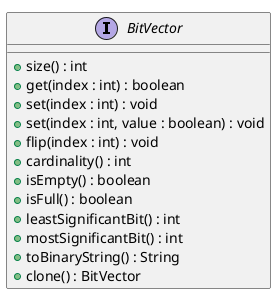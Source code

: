 @startuml
!pragma layout smetana

interface BitVector {
    + size() : int
    + get(index : int) : boolean
    + set(index : int) : void
    + set(index : int, value : boolean) : void
    + flip(index : int) : void
    + cardinality() : int
    + isEmpty() : boolean
    + isFull() : boolean
    + leastSignificantBit() : int
    + mostSignificantBit() : int
    + toBinaryString() : String
    + clone() : BitVector
}

@enduml
